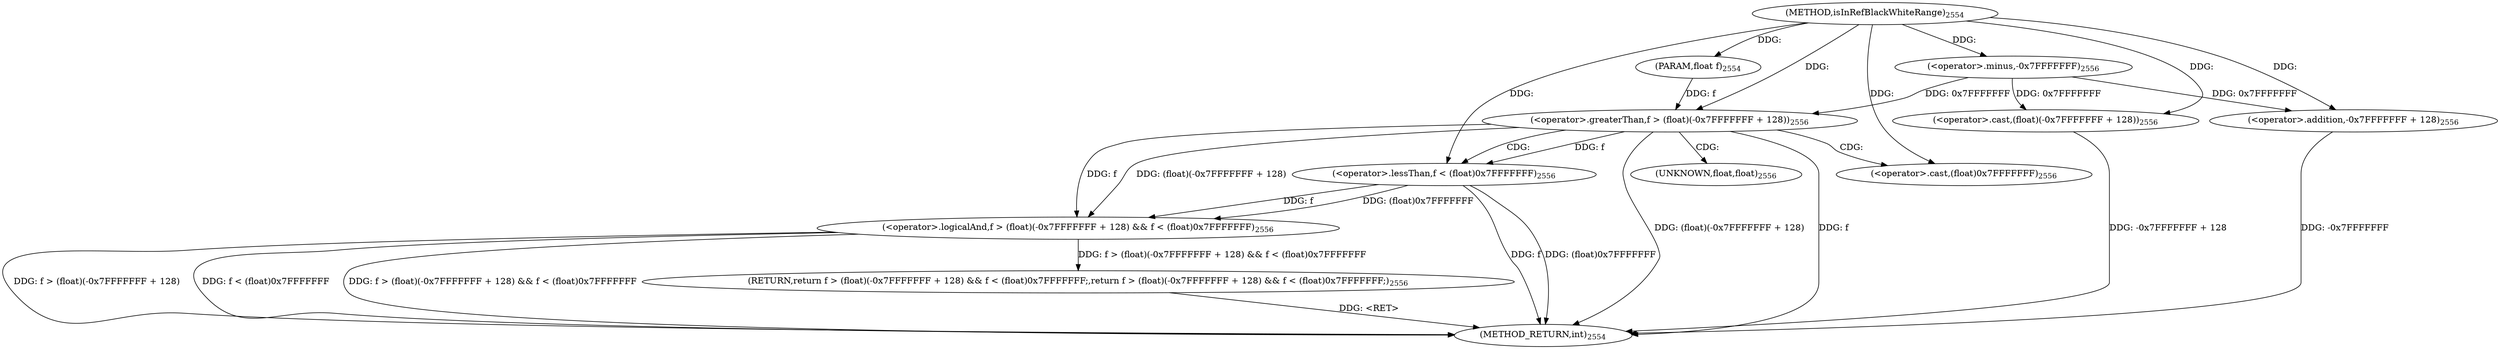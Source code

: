 digraph "isInRefBlackWhiteRange" {  
"59976" [label = <(METHOD,isInRefBlackWhiteRange)<SUB>2554</SUB>> ]
"59994" [label = <(METHOD_RETURN,int)<SUB>2554</SUB>> ]
"59977" [label = <(PARAM,float f)<SUB>2554</SUB>> ]
"59979" [label = <(RETURN,return f &gt; (float)(-0x7FFFFFFF + 128) &amp;&amp; f &lt; (float)0x7FFFFFFF;,return f &gt; (float)(-0x7FFFFFFF + 128) &amp;&amp; f &lt; (float)0x7FFFFFFF;)<SUB>2556</SUB>> ]
"59980" [label = <(&lt;operator&gt;.logicalAnd,f &gt; (float)(-0x7FFFFFFF + 128) &amp;&amp; f &lt; (float)0x7FFFFFFF)<SUB>2556</SUB>> ]
"59981" [label = <(&lt;operator&gt;.greaterThan,f &gt; (float)(-0x7FFFFFFF + 128))<SUB>2556</SUB>> ]
"59989" [label = <(&lt;operator&gt;.lessThan,f &lt; (float)0x7FFFFFFF)<SUB>2556</SUB>> ]
"59983" [label = <(&lt;operator&gt;.cast,(float)(-0x7FFFFFFF + 128))<SUB>2556</SUB>> ]
"59991" [label = <(&lt;operator&gt;.cast,(float)0x7FFFFFFF)<SUB>2556</SUB>> ]
"59985" [label = <(&lt;operator&gt;.addition,-0x7FFFFFFF + 128)<SUB>2556</SUB>> ]
"59986" [label = <(&lt;operator&gt;.minus,-0x7FFFFFFF)<SUB>2556</SUB>> ]
"59992" [label = <(UNKNOWN,float,float)<SUB>2556</SUB>> ]
  "59979" -> "59994"  [ label = "DDG: &lt;RET&gt;"] 
  "59981" -> "59994"  [ label = "DDG: f"] 
  "59985" -> "59994"  [ label = "DDG: -0x7FFFFFFF"] 
  "59983" -> "59994"  [ label = "DDG: -0x7FFFFFFF + 128"] 
  "59981" -> "59994"  [ label = "DDG: (float)(-0x7FFFFFFF + 128)"] 
  "59980" -> "59994"  [ label = "DDG: f &gt; (float)(-0x7FFFFFFF + 128)"] 
  "59989" -> "59994"  [ label = "DDG: f"] 
  "59989" -> "59994"  [ label = "DDG: (float)0x7FFFFFFF"] 
  "59980" -> "59994"  [ label = "DDG: f &lt; (float)0x7FFFFFFF"] 
  "59980" -> "59994"  [ label = "DDG: f &gt; (float)(-0x7FFFFFFF + 128) &amp;&amp; f &lt; (float)0x7FFFFFFF"] 
  "59976" -> "59977"  [ label = "DDG: "] 
  "59980" -> "59979"  [ label = "DDG: f &gt; (float)(-0x7FFFFFFF + 128) &amp;&amp; f &lt; (float)0x7FFFFFFF"] 
  "59981" -> "59980"  [ label = "DDG: f"] 
  "59981" -> "59980"  [ label = "DDG: (float)(-0x7FFFFFFF + 128)"] 
  "59989" -> "59980"  [ label = "DDG: f"] 
  "59989" -> "59980"  [ label = "DDG: (float)0x7FFFFFFF"] 
  "59977" -> "59981"  [ label = "DDG: f"] 
  "59976" -> "59981"  [ label = "DDG: "] 
  "59986" -> "59981"  [ label = "DDG: 0x7FFFFFFF"] 
  "59981" -> "59989"  [ label = "DDG: f"] 
  "59976" -> "59989"  [ label = "DDG: "] 
  "59986" -> "59983"  [ label = "DDG: 0x7FFFFFFF"] 
  "59976" -> "59983"  [ label = "DDG: "] 
  "59976" -> "59991"  [ label = "DDG: "] 
  "59986" -> "59985"  [ label = "DDG: 0x7FFFFFFF"] 
  "59976" -> "59985"  [ label = "DDG: "] 
  "59976" -> "59986"  [ label = "DDG: "] 
  "59981" -> "59992"  [ label = "CDG: "] 
  "59981" -> "59991"  [ label = "CDG: "] 
  "59981" -> "59989"  [ label = "CDG: "] 
}
